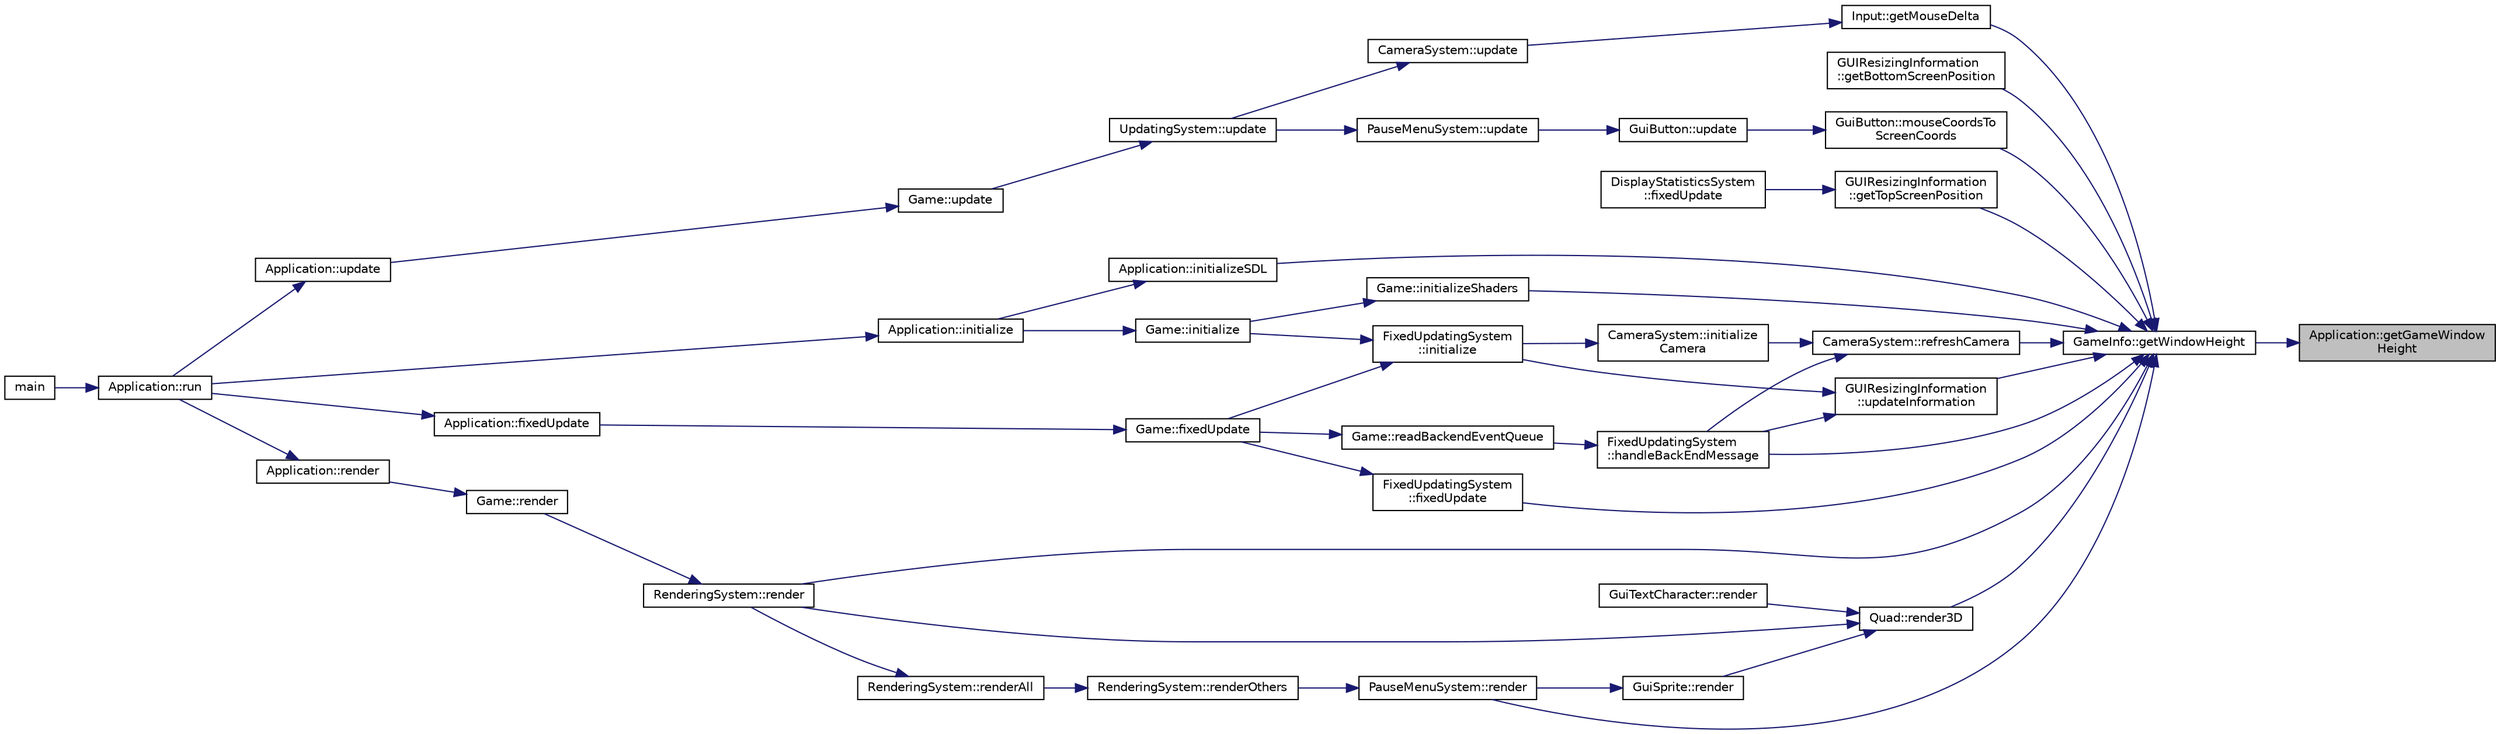 digraph "Application::getGameWindowHeight"
{
 // INTERACTIVE_SVG=YES
 // LATEX_PDF_SIZE
  edge [fontname="Helvetica",fontsize="10",labelfontname="Helvetica",labelfontsize="10"];
  node [fontname="Helvetica",fontsize="10",shape=record];
  rankdir="RL";
  Node1 [label="Application::getGameWindow\lHeight",height=0.2,width=0.4,color="black", fillcolor="grey75", style="filled", fontcolor="black",tooltip=" "];
  Node1 -> Node2 [dir="back",color="midnightblue",fontsize="10",style="solid",fontname="Helvetica"];
  Node2 [label="GameInfo::getWindowHeight",height=0.2,width=0.4,color="black", fillcolor="white", style="filled",URL="$d4/d58/namespace_game_info.html#a344c7e16ac06ee1f8458a249aac36e8e",tooltip=" "];
  Node2 -> Node3 [dir="back",color="midnightblue",fontsize="10",style="solid",fontname="Helvetica"];
  Node3 [label="FixedUpdatingSystem\l::fixedUpdate",height=0.2,width=0.4,color="black", fillcolor="white", style="filled",URL="$d3/de8/class_fixed_updating_system.html#a3ed508813ba850baed19e86ef0429028",tooltip=" "];
  Node3 -> Node4 [dir="back",color="midnightblue",fontsize="10",style="solid",fontname="Helvetica"];
  Node4 [label="Game::fixedUpdate",height=0.2,width=0.4,color="black", fillcolor="white", style="filled",URL="$dd/d1f/class_game.html#a157e87f9dc147a5842ee6bdc06c95c17",tooltip=" "];
  Node4 -> Node5 [dir="back",color="midnightblue",fontsize="10",style="solid",fontname="Helvetica"];
  Node5 [label="Application::fixedUpdate",height=0.2,width=0.4,color="black", fillcolor="white", style="filled",URL="$de/d6b/class_application.html#a95c827cb5cf08bd0c3cc7b07ed4b4249",tooltip=" "];
  Node5 -> Node6 [dir="back",color="midnightblue",fontsize="10",style="solid",fontname="Helvetica"];
  Node6 [label="Application::run",height=0.2,width=0.4,color="black", fillcolor="white", style="filled",URL="$de/d6b/class_application.html#a68965449404743bf1add056784d6cf81",tooltip=" "];
  Node6 -> Node7 [dir="back",color="midnightblue",fontsize="10",style="solid",fontname="Helvetica"];
  Node7 [label="main",height=0.2,width=0.4,color="black", fillcolor="white", style="filled",URL="$d5/d12/_main_8cpp.html#a0ddf1224851353fc92bfbff6f499fa97",tooltip=" "];
  Node2 -> Node8 [dir="back",color="midnightblue",fontsize="10",style="solid",fontname="Helvetica"];
  Node8 [label="GUIResizingInformation\l::getBottomScreenPosition",height=0.2,width=0.4,color="black", fillcolor="white", style="filled",URL="$d7/d06/class_g_u_i_resizing_information.html#a6faff559de8645d296ca4c3b99297b62",tooltip=" "];
  Node2 -> Node9 [dir="back",color="midnightblue",fontsize="10",style="solid",fontname="Helvetica"];
  Node9 [label="Input::getMouseDelta",height=0.2,width=0.4,color="black", fillcolor="white", style="filled",URL="$d4/d7b/class_input.html#a971adcc605a1101f162e2be7a5c16a5e",tooltip=" "];
  Node9 -> Node10 [dir="back",color="midnightblue",fontsize="10",style="solid",fontname="Helvetica"];
  Node10 [label="CameraSystem::update",height=0.2,width=0.4,color="black", fillcolor="white", style="filled",URL="$d4/df8/class_camera_system.html#a9bb59c07839a3bf41290e49f367d8fd6",tooltip=" "];
  Node10 -> Node11 [dir="back",color="midnightblue",fontsize="10",style="solid",fontname="Helvetica"];
  Node11 [label="UpdatingSystem::update",height=0.2,width=0.4,color="black", fillcolor="white", style="filled",URL="$d2/d54/class_updating_system.html#a127ad554750e7e7582a1904abfb265aa",tooltip=" "];
  Node11 -> Node12 [dir="back",color="midnightblue",fontsize="10",style="solid",fontname="Helvetica"];
  Node12 [label="Game::update",height=0.2,width=0.4,color="black", fillcolor="white", style="filled",URL="$dd/d1f/class_game.html#a79df6376b332d63c9eca0dcee30305c3",tooltip=" "];
  Node12 -> Node13 [dir="back",color="midnightblue",fontsize="10",style="solid",fontname="Helvetica"];
  Node13 [label="Application::update",height=0.2,width=0.4,color="black", fillcolor="white", style="filled",URL="$de/d6b/class_application.html#a051023103d00b96b1e5e7437fd8e2e7c",tooltip=" "];
  Node13 -> Node6 [dir="back",color="midnightblue",fontsize="10",style="solid",fontname="Helvetica"];
  Node2 -> Node14 [dir="back",color="midnightblue",fontsize="10",style="solid",fontname="Helvetica"];
  Node14 [label="GUIResizingInformation\l::getTopScreenPosition",height=0.2,width=0.4,color="black", fillcolor="white", style="filled",URL="$d7/d06/class_g_u_i_resizing_information.html#a33295f5b148a175e9aefb4f4344b2bbb",tooltip=" "];
  Node14 -> Node15 [dir="back",color="midnightblue",fontsize="10",style="solid",fontname="Helvetica"];
  Node15 [label="DisplayStatisticsSystem\l::fixedUpdate",height=0.2,width=0.4,color="black", fillcolor="white", style="filled",URL="$d3/d85/class_display_statistics_system.html#ab92f45efc6e36221000ff94041020a04",tooltip=" "];
  Node2 -> Node16 [dir="back",color="midnightblue",fontsize="10",style="solid",fontname="Helvetica"];
  Node16 [label="FixedUpdatingSystem\l::handleBackEndMessage",height=0.2,width=0.4,color="black", fillcolor="white", style="filled",URL="$d3/de8/class_fixed_updating_system.html#a8f07c76b37a898f91221740f42c72598",tooltip=" "];
  Node16 -> Node17 [dir="back",color="midnightblue",fontsize="10",style="solid",fontname="Helvetica"];
  Node17 [label="Game::readBackendEventQueue",height=0.2,width=0.4,color="black", fillcolor="white", style="filled",URL="$dd/d1f/class_game.html#a5eb682ebf3aa9ac5b2d6d63ade9ddcc0",tooltip=" "];
  Node17 -> Node4 [dir="back",color="midnightblue",fontsize="10",style="solid",fontname="Helvetica"];
  Node2 -> Node18 [dir="back",color="midnightblue",fontsize="10",style="solid",fontname="Helvetica"];
  Node18 [label="Application::initializeSDL",height=0.2,width=0.4,color="black", fillcolor="white", style="filled",URL="$de/d6b/class_application.html#ac849576fa6b5ad689bf274d1c63ab821",tooltip=" "];
  Node18 -> Node19 [dir="back",color="midnightblue",fontsize="10",style="solid",fontname="Helvetica"];
  Node19 [label="Application::initialize",height=0.2,width=0.4,color="black", fillcolor="white", style="filled",URL="$de/d6b/class_application.html#af431bce25717b04a78d4d0940ed6a92c",tooltip=" "];
  Node19 -> Node6 [dir="back",color="midnightblue",fontsize="10",style="solid",fontname="Helvetica"];
  Node2 -> Node20 [dir="back",color="midnightblue",fontsize="10",style="solid",fontname="Helvetica"];
  Node20 [label="Game::initializeShaders",height=0.2,width=0.4,color="black", fillcolor="white", style="filled",URL="$dd/d1f/class_game.html#a0cd419405f5790feab89322cbb3f18ce",tooltip=" "];
  Node20 -> Node21 [dir="back",color="midnightblue",fontsize="10",style="solid",fontname="Helvetica"];
  Node21 [label="Game::initialize",height=0.2,width=0.4,color="black", fillcolor="white", style="filled",URL="$dd/d1f/class_game.html#a8986a201a654418cefe34ec28af1a22c",tooltip=" "];
  Node21 -> Node19 [dir="back",color="midnightblue",fontsize="10",style="solid",fontname="Helvetica"];
  Node2 -> Node22 [dir="back",color="midnightblue",fontsize="10",style="solid",fontname="Helvetica"];
  Node22 [label="GuiButton::mouseCoordsTo\lScreenCoords",height=0.2,width=0.4,color="black", fillcolor="white", style="filled",URL="$d6/d17/class_gui_button.html#a571aa197ec582b526b5d6e2639bad843",tooltip=" "];
  Node22 -> Node23 [dir="back",color="midnightblue",fontsize="10",style="solid",fontname="Helvetica"];
  Node23 [label="GuiButton::update",height=0.2,width=0.4,color="black", fillcolor="white", style="filled",URL="$d6/d17/class_gui_button.html#acfb469dd9337dc5ebf70e32037b02851",tooltip=" "];
  Node23 -> Node24 [dir="back",color="midnightblue",fontsize="10",style="solid",fontname="Helvetica"];
  Node24 [label="PauseMenuSystem::update",height=0.2,width=0.4,color="black", fillcolor="white", style="filled",URL="$d7/dd6/class_pause_menu_system.html#a7c17c731da14866fbbfb186f50b7824e",tooltip=" "];
  Node24 -> Node11 [dir="back",color="midnightblue",fontsize="10",style="solid",fontname="Helvetica"];
  Node2 -> Node25 [dir="back",color="midnightblue",fontsize="10",style="solid",fontname="Helvetica"];
  Node25 [label="CameraSystem::refreshCamera",height=0.2,width=0.4,color="black", fillcolor="white", style="filled",URL="$d4/df8/class_camera_system.html#a47d9e3f5277b873769028e15ccd4aa43",tooltip=" "];
  Node25 -> Node16 [dir="back",color="midnightblue",fontsize="10",style="solid",fontname="Helvetica"];
  Node25 -> Node26 [dir="back",color="midnightblue",fontsize="10",style="solid",fontname="Helvetica"];
  Node26 [label="CameraSystem::initialize\lCamera",height=0.2,width=0.4,color="black", fillcolor="white", style="filled",URL="$d4/df8/class_camera_system.html#a4a7557f88f628a55314d3529519a28aa",tooltip=" "];
  Node26 -> Node27 [dir="back",color="midnightblue",fontsize="10",style="solid",fontname="Helvetica"];
  Node27 [label="FixedUpdatingSystem\l::initialize",height=0.2,width=0.4,color="black", fillcolor="white", style="filled",URL="$d3/de8/class_fixed_updating_system.html#ae6dd11a60942e140a62f8358bb69d4ba",tooltip=" "];
  Node27 -> Node4 [dir="back",color="midnightblue",fontsize="10",style="solid",fontname="Helvetica"];
  Node27 -> Node21 [dir="back",color="midnightblue",fontsize="10",style="solid",fontname="Helvetica"];
  Node2 -> Node28 [dir="back",color="midnightblue",fontsize="10",style="solid",fontname="Helvetica"];
  Node28 [label="RenderingSystem::render",height=0.2,width=0.4,color="black", fillcolor="white", style="filled",URL="$d8/d31/class_rendering_system.html#ae6a25f6b28ebe40f08916d9eadc95ac2",tooltip=" "];
  Node28 -> Node29 [dir="back",color="midnightblue",fontsize="10",style="solid",fontname="Helvetica"];
  Node29 [label="Game::render",height=0.2,width=0.4,color="black", fillcolor="white", style="filled",URL="$dd/d1f/class_game.html#a15ddd769261d923827a3cdf41499c843",tooltip=" "];
  Node29 -> Node30 [dir="back",color="midnightblue",fontsize="10",style="solid",fontname="Helvetica"];
  Node30 [label="Application::render",height=0.2,width=0.4,color="black", fillcolor="white", style="filled",URL="$de/d6b/class_application.html#a9ac99d97ee1cc814298a2f2388bde835",tooltip=" "];
  Node30 -> Node6 [dir="back",color="midnightblue",fontsize="10",style="solid",fontname="Helvetica"];
  Node2 -> Node31 [dir="back",color="midnightblue",fontsize="10",style="solid",fontname="Helvetica"];
  Node31 [label="PauseMenuSystem::render",height=0.2,width=0.4,color="black", fillcolor="white", style="filled",URL="$d7/dd6/class_pause_menu_system.html#a275e625e495889f598a67bdffb2ffd4f",tooltip=" "];
  Node31 -> Node32 [dir="back",color="midnightblue",fontsize="10",style="solid",fontname="Helvetica"];
  Node32 [label="RenderingSystem::renderOthers",height=0.2,width=0.4,color="black", fillcolor="white", style="filled",URL="$d8/d31/class_rendering_system.html#ad5115644b3d0a1df6446a610c683a31e",tooltip=" "];
  Node32 -> Node33 [dir="back",color="midnightblue",fontsize="10",style="solid",fontname="Helvetica"];
  Node33 [label="RenderingSystem::renderAll",height=0.2,width=0.4,color="black", fillcolor="white", style="filled",URL="$d8/d31/class_rendering_system.html#a9f1ec48fdfa79ddc55421b6014fdb9c6",tooltip=" "];
  Node33 -> Node28 [dir="back",color="midnightblue",fontsize="10",style="solid",fontname="Helvetica"];
  Node2 -> Node34 [dir="back",color="midnightblue",fontsize="10",style="solid",fontname="Helvetica"];
  Node34 [label="Quad::render3D",height=0.2,width=0.4,color="black", fillcolor="white", style="filled",URL="$d3/df8/class_quad.html#a424c01ecd59971dc51e39bc19fbda551",tooltip=" "];
  Node34 -> Node35 [dir="back",color="midnightblue",fontsize="10",style="solid",fontname="Helvetica"];
  Node35 [label="GuiTextCharacter::render",height=0.2,width=0.4,color="black", fillcolor="white", style="filled",URL="$dd/d84/class_gui_text_character.html#a807cfea698c6d8741d95e251230a5427",tooltip=" "];
  Node34 -> Node28 [dir="back",color="midnightblue",fontsize="10",style="solid",fontname="Helvetica"];
  Node34 -> Node36 [dir="back",color="midnightblue",fontsize="10",style="solid",fontname="Helvetica"];
  Node36 [label="GuiSprite::render",height=0.2,width=0.4,color="black", fillcolor="white", style="filled",URL="$d1/db9/class_gui_sprite.html#ad8d743c3e3889fba893f29796717114f",tooltip=" "];
  Node36 -> Node31 [dir="back",color="midnightblue",fontsize="10",style="solid",fontname="Helvetica"];
  Node2 -> Node37 [dir="back",color="midnightblue",fontsize="10",style="solid",fontname="Helvetica"];
  Node37 [label="GUIResizingInformation\l::updateInformation",height=0.2,width=0.4,color="black", fillcolor="white", style="filled",URL="$d7/d06/class_g_u_i_resizing_information.html#ae82679de84809831c862391c4bafffa1",tooltip=" "];
  Node37 -> Node16 [dir="back",color="midnightblue",fontsize="10",style="solid",fontname="Helvetica"];
  Node37 -> Node27 [dir="back",color="midnightblue",fontsize="10",style="solid",fontname="Helvetica"];
}
